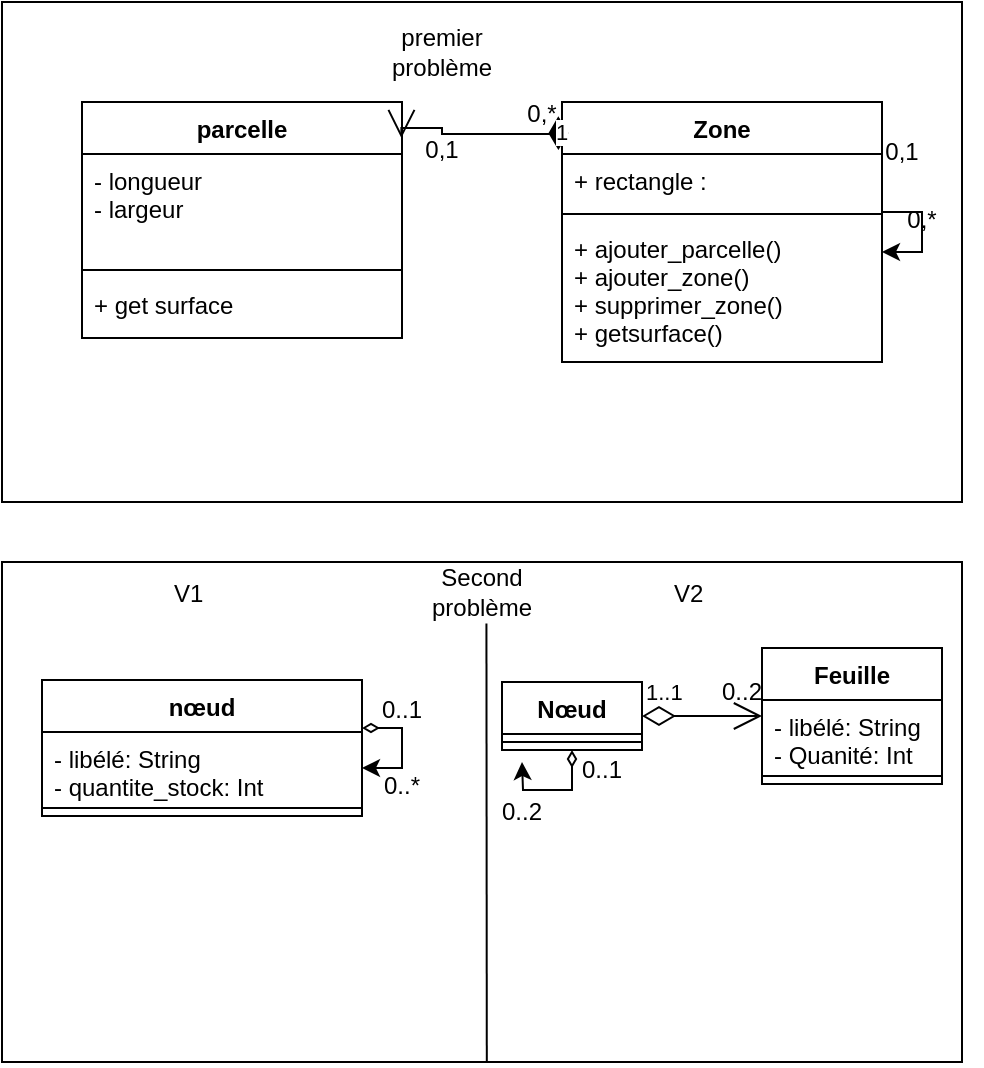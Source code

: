 <mxfile version="15.9.1" type="github">
  <diagram id="C5RBs43oDa-KdzZeNtuy" name="Page-1">
    <mxGraphModel dx="558" dy="283" grid="1" gridSize="10" guides="1" tooltips="1" connect="1" arrows="1" fold="1" page="1" pageScale="1" pageWidth="827" pageHeight="1169" math="0" shadow="0">
      <root>
        <mxCell id="WIyWlLk6GJQsqaUBKTNV-0" />
        <mxCell id="WIyWlLk6GJQsqaUBKTNV-1" parent="WIyWlLk6GJQsqaUBKTNV-0" />
        <mxCell id="l0j_Un_KyypT8KN9Fpua-18" value="" style="rounded=0;whiteSpace=wrap;html=1;fillColor=none;" vertex="1" parent="WIyWlLk6GJQsqaUBKTNV-1">
          <mxGeometry x="20" y="30" width="480" height="250" as="geometry" />
        </mxCell>
        <mxCell id="l0j_Un_KyypT8KN9Fpua-1" value="premier problème" style="text;html=1;strokeColor=none;fillColor=none;align=center;verticalAlign=middle;whiteSpace=wrap;rounded=0;" vertex="1" parent="WIyWlLk6GJQsqaUBKTNV-1">
          <mxGeometry x="210" y="40" width="60" height="30" as="geometry" />
        </mxCell>
        <mxCell id="l0j_Un_KyypT8KN9Fpua-2" value="parcelle" style="swimlane;fontStyle=1;align=center;verticalAlign=top;childLayout=stackLayout;horizontal=1;startSize=26;horizontalStack=0;resizeParent=1;resizeParentMax=0;resizeLast=0;collapsible=1;marginBottom=0;fillColor=none;" vertex="1" parent="WIyWlLk6GJQsqaUBKTNV-1">
          <mxGeometry x="60" y="80" width="160" height="118" as="geometry" />
        </mxCell>
        <mxCell id="l0j_Un_KyypT8KN9Fpua-3" value="- longueur&#xa;- largeur&#xa;" style="text;strokeColor=none;fillColor=none;align=left;verticalAlign=top;spacingLeft=4;spacingRight=4;overflow=hidden;rotatable=0;points=[[0,0.5],[1,0.5]];portConstraint=eastwest;" vertex="1" parent="l0j_Un_KyypT8KN9Fpua-2">
          <mxGeometry y="26" width="160" height="54" as="geometry" />
        </mxCell>
        <mxCell id="l0j_Un_KyypT8KN9Fpua-4" value="" style="line;strokeWidth=1;fillColor=none;align=left;verticalAlign=middle;spacingTop=-1;spacingLeft=3;spacingRight=3;rotatable=0;labelPosition=right;points=[];portConstraint=eastwest;" vertex="1" parent="l0j_Un_KyypT8KN9Fpua-2">
          <mxGeometry y="80" width="160" height="8" as="geometry" />
        </mxCell>
        <mxCell id="l0j_Un_KyypT8KN9Fpua-5" value="+ get surface" style="text;strokeColor=none;fillColor=none;align=left;verticalAlign=top;spacingLeft=4;spacingRight=4;overflow=hidden;rotatable=0;points=[[0,0.5],[1,0.5]];portConstraint=eastwest;" vertex="1" parent="l0j_Un_KyypT8KN9Fpua-2">
          <mxGeometry y="88" width="160" height="30" as="geometry" />
        </mxCell>
        <mxCell id="l0j_Un_KyypT8KN9Fpua-10" value="Zone" style="swimlane;fontStyle=1;align=center;verticalAlign=top;childLayout=stackLayout;horizontal=1;startSize=26;horizontalStack=0;resizeParent=1;resizeParentMax=0;resizeLast=0;collapsible=1;marginBottom=0;fillColor=none;" vertex="1" parent="WIyWlLk6GJQsqaUBKTNV-1">
          <mxGeometry x="300" y="80" width="160" height="130" as="geometry" />
        </mxCell>
        <mxCell id="l0j_Un_KyypT8KN9Fpua-11" value="+ rectangle :" style="text;strokeColor=none;fillColor=none;align=left;verticalAlign=top;spacingLeft=4;spacingRight=4;overflow=hidden;rotatable=0;points=[[0,0.5],[1,0.5]];portConstraint=eastwest;" vertex="1" parent="l0j_Un_KyypT8KN9Fpua-10">
          <mxGeometry y="26" width="160" height="26" as="geometry" />
        </mxCell>
        <mxCell id="l0j_Un_KyypT8KN9Fpua-12" value="" style="line;strokeWidth=1;fillColor=none;align=left;verticalAlign=middle;spacingTop=-1;spacingLeft=3;spacingRight=3;rotatable=0;labelPosition=right;points=[];portConstraint=eastwest;" vertex="1" parent="l0j_Un_KyypT8KN9Fpua-10">
          <mxGeometry y="52" width="160" height="8" as="geometry" />
        </mxCell>
        <mxCell id="l0j_Un_KyypT8KN9Fpua-13" value="+ ajouter_parcelle()&#xa;+ ajouter_zone()&#xa;+ supprimer_zone()&#xa;+ getsurface()" style="text;strokeColor=none;fillColor=none;align=left;verticalAlign=top;spacingLeft=4;spacingRight=4;overflow=hidden;rotatable=0;points=[[0,0.5],[1,0.5]];portConstraint=eastwest;" vertex="1" parent="l0j_Un_KyypT8KN9Fpua-10">
          <mxGeometry y="60" width="160" height="70" as="geometry" />
        </mxCell>
        <mxCell id="l0j_Un_KyypT8KN9Fpua-16" style="edgeStyle=orthogonalEdgeStyle;rounded=0;orthogonalLoop=1;jettySize=auto;html=1;" edge="1" parent="WIyWlLk6GJQsqaUBKTNV-1" source="l0j_Un_KyypT8KN9Fpua-10" target="l0j_Un_KyypT8KN9Fpua-10">
          <mxGeometry relative="1" as="geometry" />
        </mxCell>
        <mxCell id="l0j_Un_KyypT8KN9Fpua-17" value="1" style="endArrow=open;html=1;endSize=12;startArrow=diamondThin;startSize=14;startFill=1;edgeStyle=orthogonalEdgeStyle;align=left;verticalAlign=bottom;rounded=0;exitX=-0.011;exitY=0.185;exitDx=0;exitDy=0;exitPerimeter=0;entryX=0.998;entryY=0.153;entryDx=0;entryDy=0;entryPerimeter=0;" edge="1" parent="WIyWlLk6GJQsqaUBKTNV-1" source="l0j_Un_KyypT8KN9Fpua-10" target="l0j_Un_KyypT8KN9Fpua-2">
          <mxGeometry x="-1" y="3" relative="1" as="geometry">
            <mxPoint x="190" y="220" as="sourcePoint" />
            <mxPoint x="350" y="220" as="targetPoint" />
            <Array as="points">
              <mxPoint x="240" y="96" />
              <mxPoint x="240" y="93" />
            </Array>
          </mxGeometry>
        </mxCell>
        <mxCell id="l0j_Un_KyypT8KN9Fpua-19" value="0,1" style="text;html=1;strokeColor=none;fillColor=none;align=center;verticalAlign=middle;whiteSpace=wrap;rounded=0;" vertex="1" parent="WIyWlLk6GJQsqaUBKTNV-1">
          <mxGeometry x="440" y="90" width="60" height="30" as="geometry" />
        </mxCell>
        <mxCell id="l0j_Un_KyypT8KN9Fpua-20" value="0,*" style="text;html=1;strokeColor=none;fillColor=none;align=center;verticalAlign=middle;whiteSpace=wrap;rounded=0;" vertex="1" parent="WIyWlLk6GJQsqaUBKTNV-1">
          <mxGeometry x="450" y="124" width="60" height="30" as="geometry" />
        </mxCell>
        <mxCell id="l0j_Un_KyypT8KN9Fpua-21" value="0,*" style="text;html=1;strokeColor=none;fillColor=none;align=center;verticalAlign=middle;whiteSpace=wrap;rounded=0;" vertex="1" parent="WIyWlLk6GJQsqaUBKTNV-1">
          <mxGeometry x="260" y="70" width="60" height="32" as="geometry" />
        </mxCell>
        <mxCell id="l0j_Un_KyypT8KN9Fpua-22" value="0,1" style="text;html=1;strokeColor=none;fillColor=none;align=center;verticalAlign=middle;whiteSpace=wrap;rounded=0;" vertex="1" parent="WIyWlLk6GJQsqaUBKTNV-1">
          <mxGeometry x="210" y="88" width="60" height="32" as="geometry" />
        </mxCell>
        <mxCell id="l0j_Un_KyypT8KN9Fpua-23" value="" style="rounded=0;whiteSpace=wrap;html=1;fillColor=none;" vertex="1" parent="WIyWlLk6GJQsqaUBKTNV-1">
          <mxGeometry x="20" y="310" width="480" height="250" as="geometry" />
        </mxCell>
        <mxCell id="l0j_Un_KyypT8KN9Fpua-24" value="Second problème" style="text;html=1;strokeColor=none;fillColor=none;align=center;verticalAlign=middle;whiteSpace=wrap;rounded=0;" vertex="1" parent="WIyWlLk6GJQsqaUBKTNV-1">
          <mxGeometry x="230" y="310" width="60" height="30" as="geometry" />
        </mxCell>
        <mxCell id="l0j_Un_KyypT8KN9Fpua-25" value="nœud" style="swimlane;fontStyle=1;align=center;verticalAlign=top;childLayout=stackLayout;horizontal=1;startSize=26;horizontalStack=0;resizeParent=1;resizeParentMax=0;resizeLast=0;collapsible=1;marginBottom=0;fillColor=none;" vertex="1" parent="WIyWlLk6GJQsqaUBKTNV-1">
          <mxGeometry x="40" y="369" width="160" height="68" as="geometry" />
        </mxCell>
        <mxCell id="l0j_Un_KyypT8KN9Fpua-26" value="- libélé: String&#xa;- quantite_stock: Int" style="text;strokeColor=none;fillColor=none;align=left;verticalAlign=top;spacingLeft=4;spacingRight=4;overflow=hidden;rotatable=0;points=[[0,0.5],[1,0.5]];portConstraint=eastwest;" vertex="1" parent="l0j_Un_KyypT8KN9Fpua-25">
          <mxGeometry y="26" width="160" height="34" as="geometry" />
        </mxCell>
        <mxCell id="l0j_Un_KyypT8KN9Fpua-27" value="" style="line;strokeWidth=1;fillColor=none;align=left;verticalAlign=middle;spacingTop=-1;spacingLeft=3;spacingRight=3;rotatable=0;labelPosition=right;points=[];portConstraint=eastwest;" vertex="1" parent="l0j_Un_KyypT8KN9Fpua-25">
          <mxGeometry y="60" width="160" height="8" as="geometry" />
        </mxCell>
        <mxCell id="l0j_Un_KyypT8KN9Fpua-29" style="edgeStyle=orthogonalEdgeStyle;rounded=0;orthogonalLoop=1;jettySize=auto;html=1;startArrow=diamondThin;startFill=0;" edge="1" parent="WIyWlLk6GJQsqaUBKTNV-1" source="l0j_Un_KyypT8KN9Fpua-25" target="l0j_Un_KyypT8KN9Fpua-25">
          <mxGeometry relative="1" as="geometry" />
        </mxCell>
        <mxCell id="l0j_Un_KyypT8KN9Fpua-30" value="0..1" style="text;html=1;strokeColor=none;fillColor=none;align=center;verticalAlign=middle;whiteSpace=wrap;rounded=0;" vertex="1" parent="WIyWlLk6GJQsqaUBKTNV-1">
          <mxGeometry x="190" y="369" width="60" height="30" as="geometry" />
        </mxCell>
        <mxCell id="l0j_Un_KyypT8KN9Fpua-32" value="0..*" style="text;html=1;strokeColor=none;fillColor=none;align=center;verticalAlign=middle;whiteSpace=wrap;rounded=0;" vertex="1" parent="WIyWlLk6GJQsqaUBKTNV-1">
          <mxGeometry x="190" y="407" width="60" height="30" as="geometry" />
        </mxCell>
        <mxCell id="l0j_Un_KyypT8KN9Fpua-34" value="" style="endArrow=none;html=1;rounded=0;entryX=0.537;entryY=1.026;entryDx=0;entryDy=0;entryPerimeter=0;exitX=0.505;exitY=1.001;exitDx=0;exitDy=0;exitPerimeter=0;" edge="1" parent="WIyWlLk6GJQsqaUBKTNV-1" source="l0j_Un_KyypT8KN9Fpua-23" target="l0j_Un_KyypT8KN9Fpua-24">
          <mxGeometry width="50" height="50" relative="1" as="geometry">
            <mxPoint x="290" y="440" as="sourcePoint" />
            <mxPoint x="340" y="390" as="targetPoint" />
          </mxGeometry>
        </mxCell>
        <mxCell id="l0j_Un_KyypT8KN9Fpua-35" value="V1" style="text;strokeColor=none;fillColor=none;align=left;verticalAlign=middle;spacingLeft=4;spacingRight=4;overflow=hidden;points=[[0,0.5],[1,0.5]];portConstraint=eastwest;rotatable=0;" vertex="1" parent="WIyWlLk6GJQsqaUBKTNV-1">
          <mxGeometry x="100" y="310" width="80" height="30" as="geometry" />
        </mxCell>
        <mxCell id="l0j_Un_KyypT8KN9Fpua-36" value="V2" style="text;strokeColor=none;fillColor=none;align=left;verticalAlign=middle;spacingLeft=4;spacingRight=4;overflow=hidden;points=[[0,0.5],[1,0.5]];portConstraint=eastwest;rotatable=0;" vertex="1" parent="WIyWlLk6GJQsqaUBKTNV-1">
          <mxGeometry x="350" y="310" width="80" height="30" as="geometry" />
        </mxCell>
        <mxCell id="l0j_Un_KyypT8KN9Fpua-37" value="Nœud" style="swimlane;fontStyle=1;align=center;verticalAlign=top;childLayout=stackLayout;horizontal=1;startSize=26;horizontalStack=0;resizeParent=1;resizeParentMax=0;resizeLast=0;collapsible=1;marginBottom=0;fillColor=none;" vertex="1" parent="WIyWlLk6GJQsqaUBKTNV-1">
          <mxGeometry x="270" y="370" width="70" height="34" as="geometry" />
        </mxCell>
        <mxCell id="l0j_Un_KyypT8KN9Fpua-39" value="" style="line;strokeWidth=1;fillColor=none;align=left;verticalAlign=middle;spacingTop=-1;spacingLeft=3;spacingRight=3;rotatable=0;labelPosition=right;points=[];portConstraint=eastwest;" vertex="1" parent="l0j_Un_KyypT8KN9Fpua-37">
          <mxGeometry y="26" width="70" height="8" as="geometry" />
        </mxCell>
        <mxCell id="l0j_Un_KyypT8KN9Fpua-41" value="Feuille" style="swimlane;fontStyle=1;align=center;verticalAlign=top;childLayout=stackLayout;horizontal=1;startSize=26;horizontalStack=0;resizeParent=1;resizeParentMax=0;resizeLast=0;collapsible=1;marginBottom=0;fillColor=none;" vertex="1" parent="WIyWlLk6GJQsqaUBKTNV-1">
          <mxGeometry x="400" y="353" width="90" height="68" as="geometry" />
        </mxCell>
        <mxCell id="l0j_Un_KyypT8KN9Fpua-42" value="- libélé: String&#xa;- Quanité: Int" style="text;strokeColor=none;fillColor=none;align=left;verticalAlign=top;spacingLeft=4;spacingRight=4;overflow=hidden;rotatable=0;points=[[0,0.5],[1,0.5]];portConstraint=eastwest;" vertex="1" parent="l0j_Un_KyypT8KN9Fpua-41">
          <mxGeometry y="26" width="90" height="34" as="geometry" />
        </mxCell>
        <mxCell id="l0j_Un_KyypT8KN9Fpua-43" value="" style="line;strokeWidth=1;fillColor=none;align=left;verticalAlign=middle;spacingTop=-1;spacingLeft=3;spacingRight=3;rotatable=0;labelPosition=right;points=[];portConstraint=eastwest;" vertex="1" parent="l0j_Un_KyypT8KN9Fpua-41">
          <mxGeometry y="60" width="90" height="8" as="geometry" />
        </mxCell>
        <mxCell id="l0j_Un_KyypT8KN9Fpua-44" value="1..1" style="endArrow=open;html=1;endSize=12;startArrow=diamondThin;startSize=14;startFill=0;edgeStyle=orthogonalEdgeStyle;align=left;verticalAlign=bottom;rounded=0;" edge="1" parent="WIyWlLk6GJQsqaUBKTNV-1" source="l0j_Un_KyypT8KN9Fpua-37" target="l0j_Un_KyypT8KN9Fpua-41">
          <mxGeometry x="-1" y="3" relative="1" as="geometry">
            <mxPoint x="340" y="390" as="sourcePoint" />
            <mxPoint x="500" y="390" as="targetPoint" />
          </mxGeometry>
        </mxCell>
        <mxCell id="l0j_Un_KyypT8KN9Fpua-45" value="0..2" style="text;html=1;strokeColor=none;fillColor=none;align=center;verticalAlign=middle;whiteSpace=wrap;rounded=0;" vertex="1" parent="WIyWlLk6GJQsqaUBKTNV-1">
          <mxGeometry x="360" y="360" width="60" height="30" as="geometry" />
        </mxCell>
        <mxCell id="l0j_Un_KyypT8KN9Fpua-49" style="edgeStyle=orthogonalEdgeStyle;rounded=0;orthogonalLoop=1;jettySize=auto;html=1;startArrow=diamondThin;startFill=0;" edge="1" parent="WIyWlLk6GJQsqaUBKTNV-1" source="l0j_Un_KyypT8KN9Fpua-37">
          <mxGeometry relative="1" as="geometry">
            <mxPoint x="330.0" y="423" as="sourcePoint" />
            <mxPoint x="280" y="410" as="targetPoint" />
          </mxGeometry>
        </mxCell>
        <mxCell id="l0j_Un_KyypT8KN9Fpua-50" value="0..1" style="text;html=1;strokeColor=none;fillColor=none;align=center;verticalAlign=middle;whiteSpace=wrap;rounded=0;" vertex="1" parent="WIyWlLk6GJQsqaUBKTNV-1">
          <mxGeometry x="290" y="399" width="60" height="30" as="geometry" />
        </mxCell>
        <mxCell id="l0j_Un_KyypT8KN9Fpua-51" value="0..2" style="text;html=1;strokeColor=none;fillColor=none;align=center;verticalAlign=middle;whiteSpace=wrap;rounded=0;" vertex="1" parent="WIyWlLk6GJQsqaUBKTNV-1">
          <mxGeometry x="250" y="420" width="60" height="30" as="geometry" />
        </mxCell>
      </root>
    </mxGraphModel>
  </diagram>
</mxfile>
